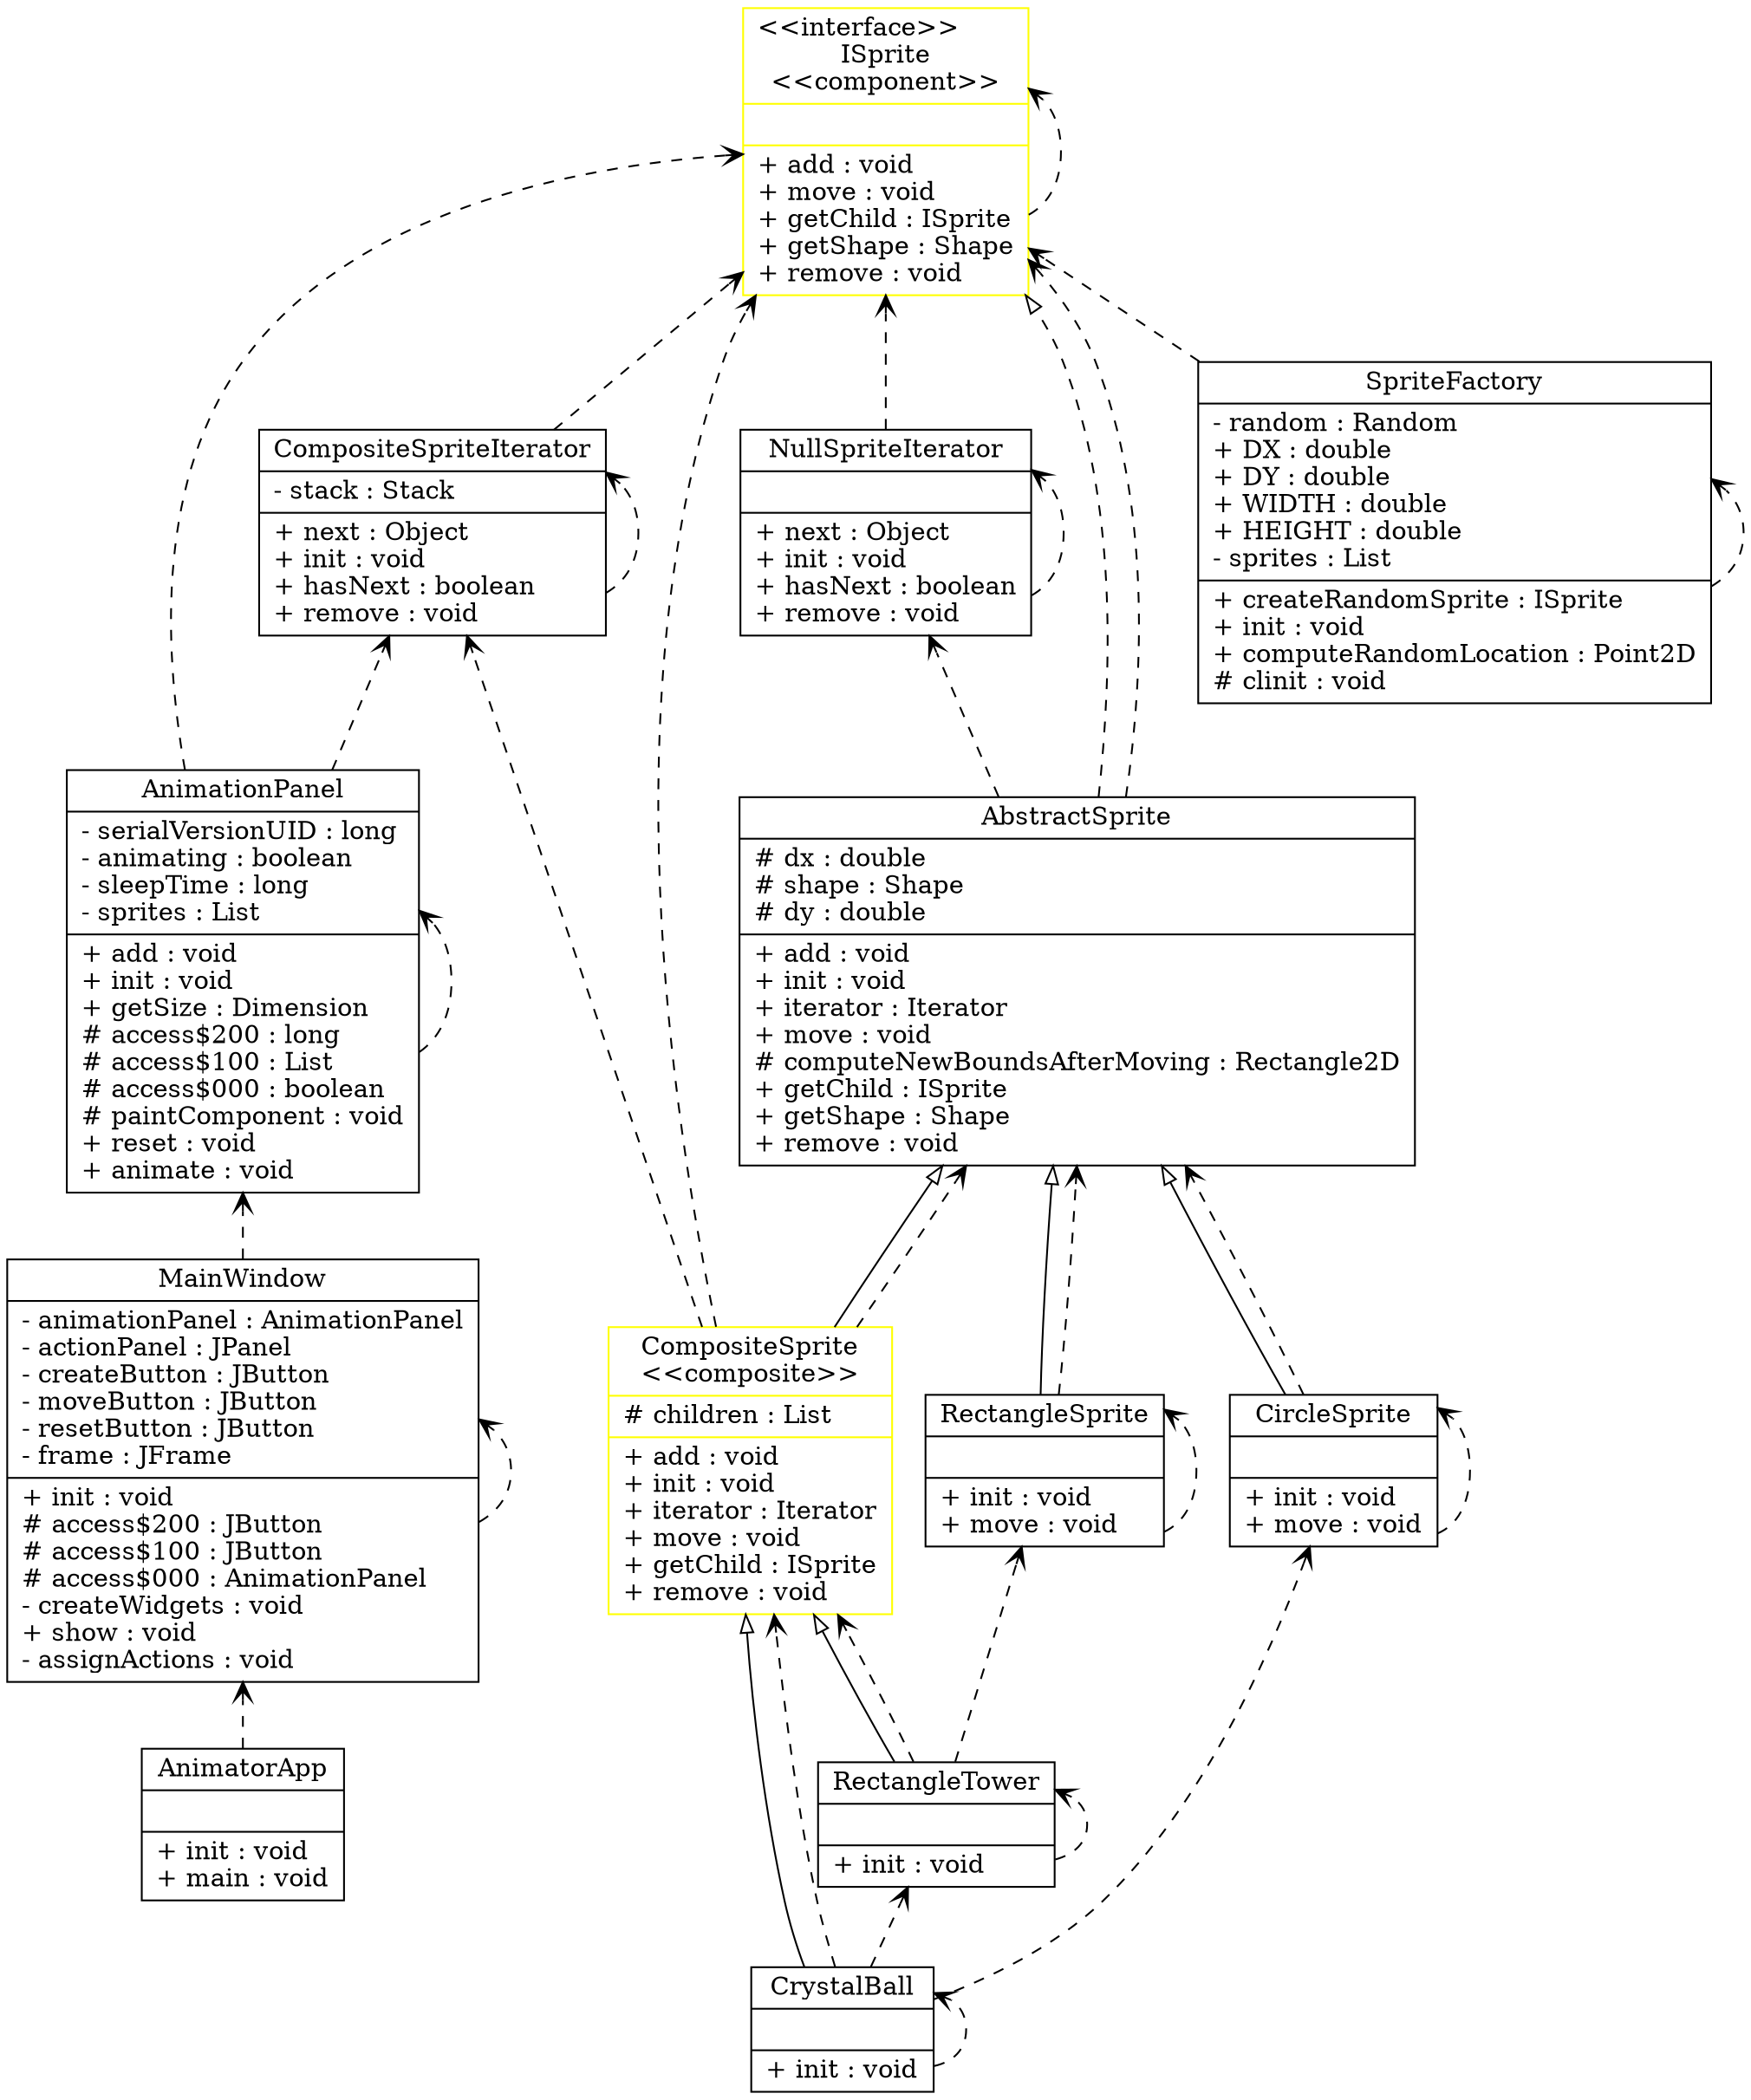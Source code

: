 digraph UML_Diagram
{
rankdir=BT;

RectangleSprite [
shape = "record", color="black", fillcolor=white, style=filled,
label = "{RectangleSprite\n|
|+ init : void\l
+ move : void\l
}"];
RectangleSprite -> AbstractSprite [arrowhead="onormal", style="solid"];

CompositeSprite [
shape = "record", color="yellow", fillcolor=white, style=filled,
label = "{CompositeSprite\n\<\<composite\>\>\n|
# children : List\l
|+ add : void\l
+ init : void\l
+ iterator : Iterator\l
+ move : void\l
+ getChild : ISprite\l
+ remove : void\l
}"];
CompositeSprite -> AbstractSprite [arrowhead="onormal", style="solid"];

SpriteFactory [
shape = "record", color="black", fillcolor=white, style=filled,
label = "{SpriteFactory\n|
- random : Random\l
+ DX : double\l
+ DY : double\l
+ WIDTH : double\l
+ HEIGHT : double\l
- sprites : List\l
|+ createRandomSprite : ISprite\l
+ init : void\l
+ computeRandomLocation : Point2D\l
# clinit : void\l
}"];

MainWindow [
shape = "record", color="black", fillcolor=white, style=filled,
label = "{MainWindow\n|
- animationPanel : AnimationPanel\l
- actionPanel : JPanel\l
- createButton : JButton\l
- moveButton : JButton\l
- resetButton : JButton\l
- frame : JFrame\l
|+ init : void\l
# access$200 : JButton\l
# access$100 : JButton\l
# access$000 : AnimationPanel\l
- createWidgets : void\l
+ show : void\l
- assignActions : void\l
}"];

NullSpriteIterator [
shape = "record", color="black", fillcolor=white, style=filled,
label = "{NullSpriteIterator\n|
|+ next : Object\l
+ init : void\l
+ hasNext : boolean\l
+ remove : void\l
}"];

CompositeSpriteIterator [
shape = "record", color="black", fillcolor=white, style=filled,
label = "{CompositeSpriteIterator\n|
- stack : Stack\l
|+ next : Object\l
+ init : void\l
+ hasNext : boolean\l
+ remove : void\l
}"];

CrystalBall [
shape = "record", color="black", fillcolor=white, style=filled,
label = "{CrystalBall\n|
|+ init : void\l
}"];
CrystalBall -> CompositeSprite [arrowhead="onormal", style="solid"];

AnimationPanel [
shape = "record", color="black", fillcolor=white, style=filled,
label = "{AnimationPanel\n|
- serialVersionUID : long\l
- animating : boolean\l
- sleepTime : long\l
- sprites : List\l
|+ add : void\l
+ init : void\l
+ getSize : Dimension\l
# access$200 : long\l
# access$100 : List\l
# access$000 : boolean\l
# paintComponent : void\l
+ reset : void\l
+ animate : void\l
}"];

CircleSprite [
shape = "record", color="black", fillcolor=white, style=filled,
label = "{CircleSprite\n|
|+ init : void\l
+ move : void\l
}"];
CircleSprite -> AbstractSprite [arrowhead="onormal", style="solid"];

RectangleTower [
shape = "record", color="black", fillcolor=white, style=filled,
label = "{RectangleTower\n|
|+ init : void\l
}"];
RectangleTower -> CompositeSprite [arrowhead="onormal", style="solid"];

AnimatorApp [
shape = "record", color="black", fillcolor=white, style=filled,
label = "{AnimatorApp\n|
|+ init : void\l
+ main : void\l
}"];

ISprite [
shape = "record", color="yellow", fillcolor=white, style=filled,
label = "{\<\<interface\>\>\lISprite\n\<\<component\>\>\n||+ add : void\l
+ move : void\l
+ getChild : ISprite\l
+ getShape : Shape\l
+ remove : void\l
}"];

AbstractSprite [
shape = "record", color="black ", fillcolor=white, style=filled,
label = "{AbstractSprite\n|# dx : double\l
# shape : Shape\l
# dy : double\l
|+ add : void\l
+ init : void\l
+ iterator : Iterator\l
+ move : void\l
# computeNewBoundsAfterMoving : Rectangle2D\l
+ getChild : ISprite\l
+ getShape : Shape\l
+ remove : void\l
}"];
AbstractSprite -> ISprite [arrowhead="onormal", style="dashed"];
AnimatorApp -> MainWindow [label = "", arrowhead="vee", style="dashed"];
AnimationPanel -> ISprite [label = "", arrowhead="vee", style="dashed"];
AnimationPanel -> AnimationPanel [label = "", arrowhead="vee", style="dashed"];
AnimationPanel -> CompositeSpriteIterator [label = "", arrowhead="vee", style="dashed"];
MainWindow -> MainWindow [label = "", arrowhead="vee", style="dashed"];
MainWindow -> AnimationPanel [label = "", arrowhead="vee", style="dashed"];
AbstractSprite -> ISprite [label = "", arrowhead="vee", style="dashed"];
AbstractSprite -> NullSpriteIterator [label = "", arrowhead="vee", style="dashed"];
CircleSprite -> AbstractSprite [label = "", arrowhead="vee", style="dashed"];
CircleSprite -> CircleSprite [label = "", arrowhead="vee", style="dashed"];
CompositeSprite -> AbstractSprite [label = "", arrowhead="vee", style="dashed"];
CompositeSprite -> CompositeSpriteIterator [label = "", arrowhead="vee", style="dashed"];
CompositeSprite -> ISprite [label = "", arrowhead="vee", style="dashed"];
CompositeSpriteIterator -> CompositeSpriteIterator [label = "", arrowhead="vee", style="dashed"];
CompositeSpriteIterator -> ISprite [label = "", arrowhead="vee", style="dashed"];
CrystalBall -> CompositeSprite [label = "", arrowhead="vee", style="dashed"];
CrystalBall -> RectangleTower [label = "", arrowhead="vee", style="dashed"];
CrystalBall -> CrystalBall [label = "", arrowhead="vee", style="dashed"];
CrystalBall -> CircleSprite [label = "", arrowhead="vee", style="dashed"];
ISprite -> ISprite [label = "", arrowhead="vee", style="dashed"];
NullSpriteIterator -> ISprite [label = "", arrowhead="vee", style="dashed"];
NullSpriteIterator -> NullSpriteIterator [label = "", arrowhead="vee", style="dashed"];
RectangleSprite -> AbstractSprite [label = "", arrowhead="vee", style="dashed"];
RectangleSprite -> RectangleSprite [label = "", arrowhead="vee", style="dashed"];
RectangleTower -> CompositeSprite [label = "", arrowhead="vee", style="dashed"];
RectangleTower -> RectangleSprite [label = "", arrowhead="vee", style="dashed"];
RectangleTower -> RectangleTower [label = "", arrowhead="vee", style="dashed"];
SpriteFactory -> ISprite [label = "", arrowhead="vee", style="dashed"];
SpriteFactory -> SpriteFactory [label = "", arrowhead="vee", style="dashed"];

}
